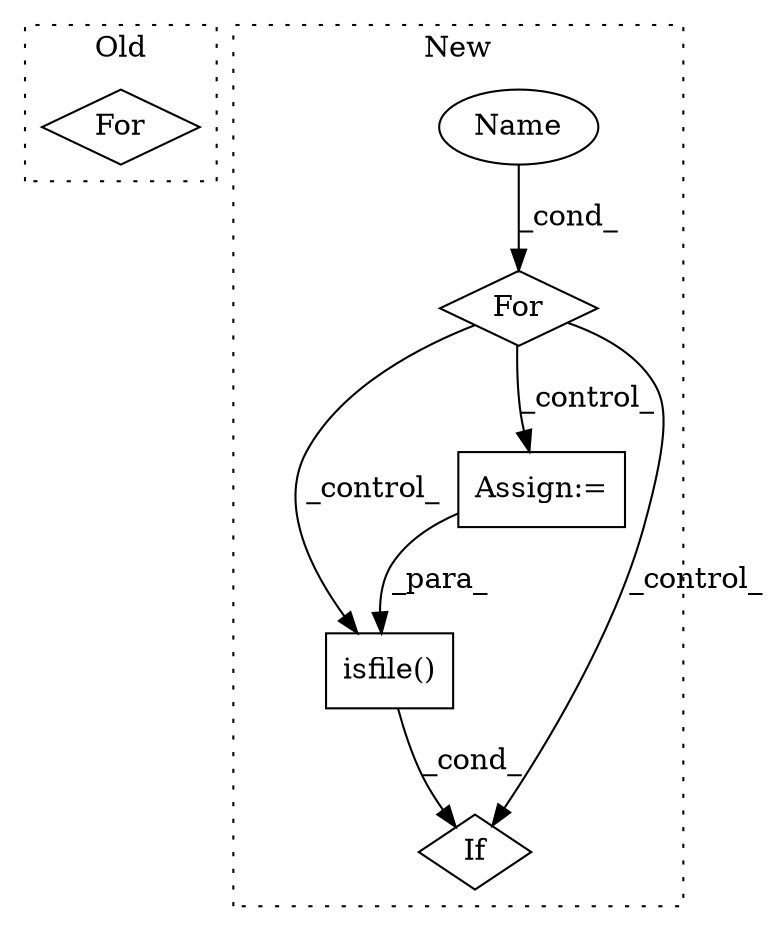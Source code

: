 digraph G {
subgraph cluster0 {
1 [label="For" a="107" s="3847,3877" l="4,14" shape="diamond"];
label = "Old";
style="dotted";
}
subgraph cluster1 {
2 [label="isfile()" a="75" s="3764,3783" l="11,1" shape="box"];
3 [label="If" a="96" s="3757" l="3" shape="diamond"];
4 [label="For" a="107" s="3593,3665" l="4,14" shape="diamond"];
5 [label="Name" a="87" s="3607" l="5" shape="ellipse"];
6 [label="Assign:=" a="68" s="3687" l="3" shape="box"];
label = "New";
style="dotted";
}
2 -> 3 [label="_cond_"];
4 -> 3 [label="_control_"];
4 -> 2 [label="_control_"];
4 -> 6 [label="_control_"];
5 -> 4 [label="_cond_"];
6 -> 2 [label="_para_"];
}